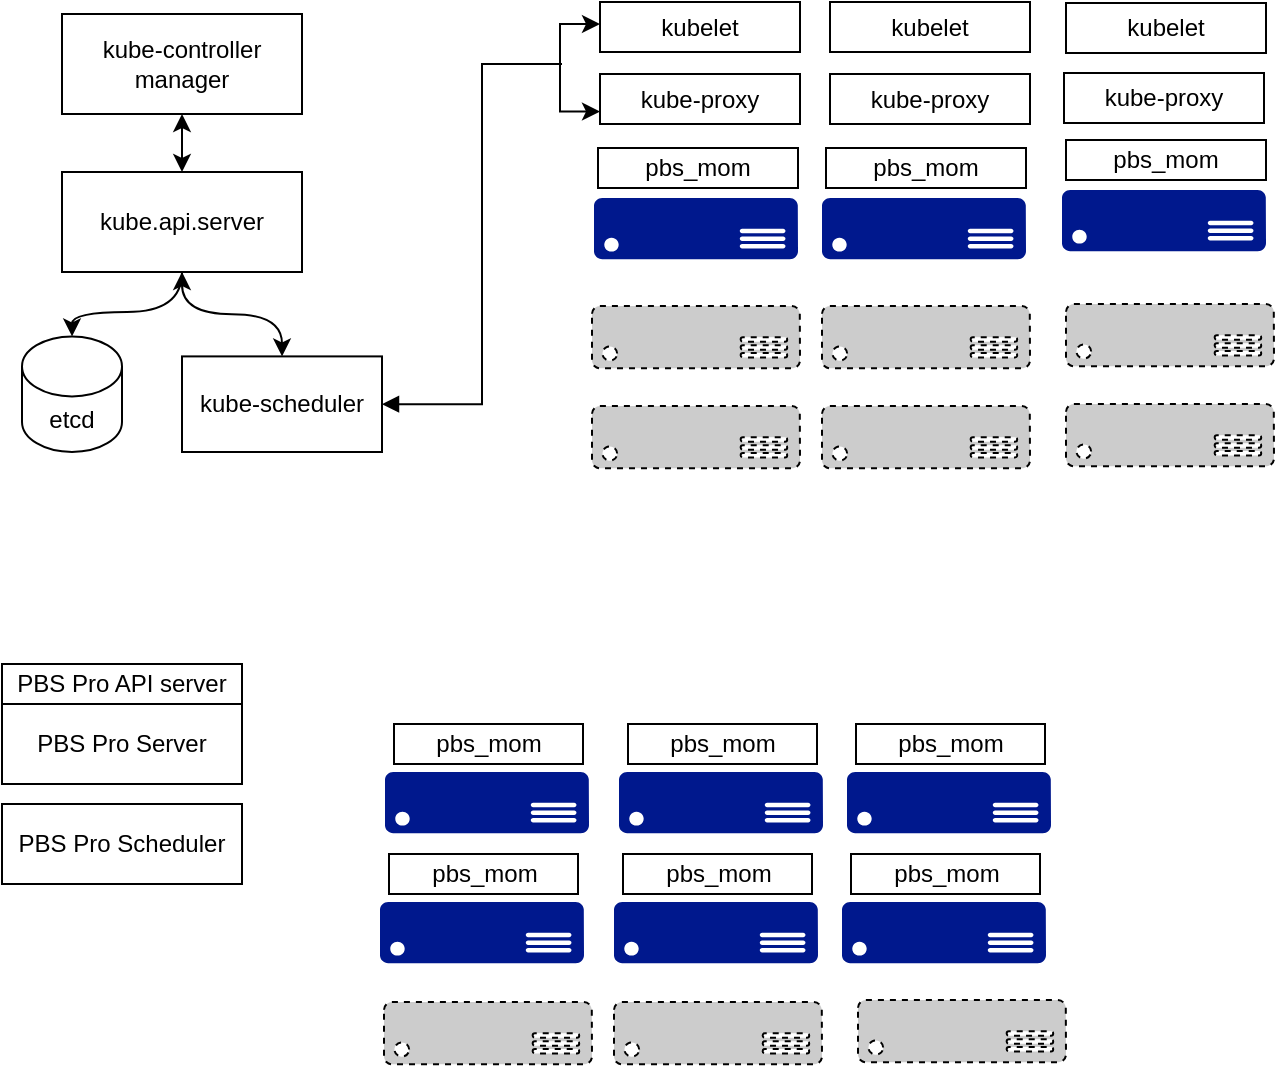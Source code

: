 <mxfile version="20.0.3" type="github">
  <diagram id="GDaDlvehyk0IUpQhXFB_" name="Page-1">
    <mxGraphModel dx="1226" dy="1064" grid="1" gridSize="10" guides="1" tooltips="1" connect="1" arrows="1" fold="1" page="1" pageScale="1" pageWidth="850" pageHeight="1100" math="0" shadow="0">
      <root>
        <mxCell id="0" />
        <mxCell id="1" parent="0" />
        <mxCell id="qs7_fkmbpAEoLOePlhtD-6" style="edgeStyle=orthogonalEdgeStyle;rounded=0;orthogonalLoop=1;jettySize=auto;html=1;exitX=0.5;exitY=1;exitDx=0;exitDy=0;entryX=0.5;entryY=0;entryDx=0;entryDy=0;entryPerimeter=0;curved=1;" edge="1" parent="1" source="qs7_fkmbpAEoLOePlhtD-1" target="qs7_fkmbpAEoLOePlhtD-4">
          <mxGeometry relative="1" as="geometry" />
        </mxCell>
        <mxCell id="qs7_fkmbpAEoLOePlhtD-39" style="edgeStyle=orthogonalEdgeStyle;curved=1;rounded=0;orthogonalLoop=1;jettySize=auto;html=1;exitX=0.5;exitY=0;exitDx=0;exitDy=0;entryX=0.5;entryY=1;entryDx=0;entryDy=0;startArrow=classic;startFill=1;elbow=vertical;" edge="1" parent="1" source="qs7_fkmbpAEoLOePlhtD-1" target="qs7_fkmbpAEoLOePlhtD-3">
          <mxGeometry relative="1" as="geometry" />
        </mxCell>
        <mxCell id="qs7_fkmbpAEoLOePlhtD-1" value="kube.api.server" style="rounded=0;whiteSpace=wrap;html=1;" vertex="1" parent="1">
          <mxGeometry x="160" y="464" width="120" height="50" as="geometry" />
        </mxCell>
        <mxCell id="qs7_fkmbpAEoLOePlhtD-7" style="edgeStyle=orthogonalEdgeStyle;rounded=0;orthogonalLoop=1;jettySize=auto;html=1;exitX=0.5;exitY=0;exitDx=0;exitDy=0;startArrow=classic;startFill=1;elbow=vertical;curved=1;entryX=0.5;entryY=1;entryDx=0;entryDy=0;" edge="1" parent="1" source="qs7_fkmbpAEoLOePlhtD-2" target="qs7_fkmbpAEoLOePlhtD-1">
          <mxGeometry relative="1" as="geometry">
            <mxPoint x="230" y="544" as="targetPoint" />
          </mxGeometry>
        </mxCell>
        <mxCell id="qs7_fkmbpAEoLOePlhtD-45" style="edgeStyle=orthogonalEdgeStyle;rounded=0;orthogonalLoop=1;jettySize=auto;html=1;startArrow=block;startFill=1;elbow=vertical;endArrow=none;endFill=0;" edge="1" parent="1" source="qs7_fkmbpAEoLOePlhtD-2">
          <mxGeometry relative="1" as="geometry">
            <mxPoint x="410" y="410" as="targetPoint" />
            <Array as="points">
              <mxPoint x="370" y="580" />
              <mxPoint x="370" y="410" />
            </Array>
          </mxGeometry>
        </mxCell>
        <mxCell id="qs7_fkmbpAEoLOePlhtD-2" value="kube-scheduler" style="rounded=0;whiteSpace=wrap;html=1;" vertex="1" parent="1">
          <mxGeometry x="220" y="556.2" width="100" height="47.8" as="geometry" />
        </mxCell>
        <mxCell id="qs7_fkmbpAEoLOePlhtD-3" value="kube-controller manager" style="rounded=0;whiteSpace=wrap;html=1;" vertex="1" parent="1">
          <mxGeometry x="160" y="385" width="120" height="50" as="geometry" />
        </mxCell>
        <mxCell id="qs7_fkmbpAEoLOePlhtD-4" value="etcd" style="shape=cylinder3;whiteSpace=wrap;html=1;boundedLbl=1;backgroundOutline=1;size=15;" vertex="1" parent="1">
          <mxGeometry x="140" y="546.2" width="50" height="57.8" as="geometry" />
        </mxCell>
        <mxCell id="qs7_fkmbpAEoLOePlhtD-10" value="" style="sketch=0;aspect=fixed;pointerEvents=1;shadow=0;dashed=0;html=1;strokeColor=none;labelPosition=center;verticalLabelPosition=bottom;verticalAlign=top;align=center;fillColor=#00188D;shape=mxgraph.azure.server" vertex="1" parent="1">
          <mxGeometry x="426" y="477" width="102" height="30.6" as="geometry" />
        </mxCell>
        <mxCell id="qs7_fkmbpAEoLOePlhtD-11" value="" style="sketch=0;aspect=fixed;pointerEvents=1;shadow=0;dashed=1;html=1;strokeColor=#000000;labelPosition=center;verticalLabelPosition=bottom;verticalAlign=top;align=center;fillColor=#CCCCCC;shape=mxgraph.azure.server;strokeWidth=1;" vertex="1" parent="1">
          <mxGeometry x="425" y="531" width="104" height="31.2" as="geometry" />
        </mxCell>
        <mxCell id="qs7_fkmbpAEoLOePlhtD-15" value="pbs_mom" style="rounded=0;whiteSpace=wrap;html=1;" vertex="1" parent="1">
          <mxGeometry x="428" y="452" width="100" height="20" as="geometry" />
        </mxCell>
        <mxCell id="qs7_fkmbpAEoLOePlhtD-16" value="kube-proxy" style="rounded=0;whiteSpace=wrap;html=1;" vertex="1" parent="1">
          <mxGeometry x="429" y="415" width="100" height="25" as="geometry" />
        </mxCell>
        <mxCell id="qs7_fkmbpAEoLOePlhtD-44" style="edgeStyle=orthogonalEdgeStyle;rounded=0;orthogonalLoop=1;jettySize=auto;html=1;entryX=0;entryY=0.75;entryDx=0;entryDy=0;startArrow=classic;startFill=1;elbow=vertical;" edge="1" parent="1" source="qs7_fkmbpAEoLOePlhtD-17" target="qs7_fkmbpAEoLOePlhtD-16">
          <mxGeometry relative="1" as="geometry">
            <Array as="points">
              <mxPoint x="409" y="390" />
              <mxPoint x="409" y="434" />
            </Array>
          </mxGeometry>
        </mxCell>
        <mxCell id="qs7_fkmbpAEoLOePlhtD-17" value="kubelet" style="rounded=0;whiteSpace=wrap;html=1;" vertex="1" parent="1">
          <mxGeometry x="429" y="379" width="100" height="25" as="geometry" />
        </mxCell>
        <mxCell id="qs7_fkmbpAEoLOePlhtD-26" value="" style="sketch=0;aspect=fixed;pointerEvents=1;shadow=0;dashed=0;html=1;strokeColor=none;labelPosition=center;verticalLabelPosition=bottom;verticalAlign=top;align=center;fillColor=#00188D;shape=mxgraph.azure.server" vertex="1" parent="1">
          <mxGeometry x="540" y="477" width="102" height="30.6" as="geometry" />
        </mxCell>
        <mxCell id="qs7_fkmbpAEoLOePlhtD-27" value="pbs_mom" style="rounded=0;whiteSpace=wrap;html=1;" vertex="1" parent="1">
          <mxGeometry x="542" y="452" width="100" height="20" as="geometry" />
        </mxCell>
        <mxCell id="qs7_fkmbpAEoLOePlhtD-30" value="" style="sketch=0;aspect=fixed;pointerEvents=1;shadow=0;dashed=0;html=1;strokeColor=none;labelPosition=center;verticalLabelPosition=bottom;verticalAlign=top;align=center;fillColor=#00188D;shape=mxgraph.azure.server" vertex="1" parent="1">
          <mxGeometry x="660" y="473" width="102" height="30.6" as="geometry" />
        </mxCell>
        <mxCell id="qs7_fkmbpAEoLOePlhtD-31" value="pbs_mom" style="rounded=0;whiteSpace=wrap;html=1;" vertex="1" parent="1">
          <mxGeometry x="662" y="448" width="100" height="20" as="geometry" />
        </mxCell>
        <mxCell id="qs7_fkmbpAEoLOePlhtD-34" value="" style="sketch=0;aspect=fixed;pointerEvents=1;shadow=0;dashed=1;html=1;strokeColor=#000000;labelPosition=center;verticalLabelPosition=bottom;verticalAlign=top;align=center;fillColor=#CCCCCC;shape=mxgraph.azure.server;strokeWidth=1;" vertex="1" parent="1">
          <mxGeometry x="540" y="531" width="104" height="31.2" as="geometry" />
        </mxCell>
        <mxCell id="qs7_fkmbpAEoLOePlhtD-35" value="" style="sketch=0;aspect=fixed;pointerEvents=1;shadow=0;dashed=1;html=1;strokeColor=#000000;labelPosition=center;verticalLabelPosition=bottom;verticalAlign=top;align=center;fillColor=#CCCCCC;shape=mxgraph.azure.server;strokeWidth=1;" vertex="1" parent="1">
          <mxGeometry x="662" y="530" width="104" height="31.2" as="geometry" />
        </mxCell>
        <mxCell id="qs7_fkmbpAEoLOePlhtD-36" value="" style="sketch=0;aspect=fixed;pointerEvents=1;shadow=0;dashed=1;html=1;strokeColor=#000000;labelPosition=center;verticalLabelPosition=bottom;verticalAlign=top;align=center;fillColor=#CCCCCC;shape=mxgraph.azure.server;strokeWidth=1;" vertex="1" parent="1">
          <mxGeometry x="425" y="581" width="104" height="31.2" as="geometry" />
        </mxCell>
        <mxCell id="qs7_fkmbpAEoLOePlhtD-37" value="" style="sketch=0;aspect=fixed;pointerEvents=1;shadow=0;dashed=1;html=1;strokeColor=#000000;labelPosition=center;verticalLabelPosition=bottom;verticalAlign=top;align=center;fillColor=#CCCCCC;shape=mxgraph.azure.server;strokeWidth=1;" vertex="1" parent="1">
          <mxGeometry x="540" y="581" width="104" height="31.2" as="geometry" />
        </mxCell>
        <mxCell id="qs7_fkmbpAEoLOePlhtD-38" value="" style="sketch=0;aspect=fixed;pointerEvents=1;shadow=0;dashed=1;html=1;strokeColor=#000000;labelPosition=center;verticalLabelPosition=bottom;verticalAlign=top;align=center;fillColor=#CCCCCC;shape=mxgraph.azure.server;strokeWidth=1;" vertex="1" parent="1">
          <mxGeometry x="662" y="580" width="104" height="31.2" as="geometry" />
        </mxCell>
        <mxCell id="qs7_fkmbpAEoLOePlhtD-46" value="kube-proxy" style="rounded=0;whiteSpace=wrap;html=1;" vertex="1" parent="1">
          <mxGeometry x="544" y="415" width="100" height="25" as="geometry" />
        </mxCell>
        <mxCell id="qs7_fkmbpAEoLOePlhtD-47" value="kubelet" style="rounded=0;whiteSpace=wrap;html=1;" vertex="1" parent="1">
          <mxGeometry x="544" y="379" width="100" height="25" as="geometry" />
        </mxCell>
        <mxCell id="qs7_fkmbpAEoLOePlhtD-48" value="kube-proxy" style="rounded=0;whiteSpace=wrap;html=1;" vertex="1" parent="1">
          <mxGeometry x="661" y="414.5" width="100" height="25" as="geometry" />
        </mxCell>
        <mxCell id="qs7_fkmbpAEoLOePlhtD-49" value="kubelet" style="rounded=0;whiteSpace=wrap;html=1;" vertex="1" parent="1">
          <mxGeometry x="662" y="379.5" width="100" height="25" as="geometry" />
        </mxCell>
        <mxCell id="qs7_fkmbpAEoLOePlhtD-50" value="PBS Pro Server" style="rounded=0;whiteSpace=wrap;html=1;shadow=0;sketch=0;strokeWidth=1;" vertex="1" parent="1">
          <mxGeometry x="130" y="730" width="120" height="40" as="geometry" />
        </mxCell>
        <mxCell id="qs7_fkmbpAEoLOePlhtD-51" value="PBS Pro API server" style="rounded=0;whiteSpace=wrap;html=1;shadow=0;sketch=0;strokeWidth=1;" vertex="1" parent="1">
          <mxGeometry x="130" y="710" width="120" height="20" as="geometry" />
        </mxCell>
        <mxCell id="qs7_fkmbpAEoLOePlhtD-52" value="PBS Pro Scheduler" style="rounded=0;whiteSpace=wrap;html=1;shadow=0;sketch=0;strokeWidth=1;" vertex="1" parent="1">
          <mxGeometry x="130" y="780" width="120" height="40" as="geometry" />
        </mxCell>
        <mxCell id="qs7_fkmbpAEoLOePlhtD-62" value="" style="sketch=0;aspect=fixed;pointerEvents=1;shadow=0;dashed=1;html=1;strokeColor=#000000;labelPosition=center;verticalLabelPosition=bottom;verticalAlign=top;align=center;fillColor=#CCCCCC;shape=mxgraph.azure.server;strokeWidth=1;" vertex="1" parent="1">
          <mxGeometry x="321" y="879" width="104" height="31.2" as="geometry" />
        </mxCell>
        <mxCell id="qs7_fkmbpAEoLOePlhtD-63" value="" style="sketch=0;aspect=fixed;pointerEvents=1;shadow=0;dashed=1;html=1;strokeColor=#000000;labelPosition=center;verticalLabelPosition=bottom;verticalAlign=top;align=center;fillColor=#CCCCCC;shape=mxgraph.azure.server;strokeWidth=1;" vertex="1" parent="1">
          <mxGeometry x="436" y="879" width="104" height="31.2" as="geometry" />
        </mxCell>
        <mxCell id="qs7_fkmbpAEoLOePlhtD-64" value="" style="sketch=0;aspect=fixed;pointerEvents=1;shadow=0;dashed=1;html=1;strokeColor=#000000;labelPosition=center;verticalLabelPosition=bottom;verticalAlign=top;align=center;fillColor=#CCCCCC;shape=mxgraph.azure.server;strokeWidth=1;" vertex="1" parent="1">
          <mxGeometry x="558" y="878" width="104" height="31.2" as="geometry" />
        </mxCell>
        <mxCell id="qs7_fkmbpAEoLOePlhtD-65" value="" style="sketch=0;aspect=fixed;pointerEvents=1;shadow=0;dashed=0;html=1;strokeColor=none;labelPosition=center;verticalLabelPosition=bottom;verticalAlign=top;align=center;fillColor=#00188D;shape=mxgraph.azure.server" vertex="1" parent="1">
          <mxGeometry x="319" y="829" width="102" height="30.6" as="geometry" />
        </mxCell>
        <mxCell id="qs7_fkmbpAEoLOePlhtD-66" value="pbs_mom" style="rounded=0;whiteSpace=wrap;html=1;" vertex="1" parent="1">
          <mxGeometry x="323.5" y="805" width="94.5" height="20" as="geometry" />
        </mxCell>
        <mxCell id="qs7_fkmbpAEoLOePlhtD-72" value="" style="sketch=0;aspect=fixed;pointerEvents=1;shadow=0;dashed=0;html=1;strokeColor=none;labelPosition=center;verticalLabelPosition=bottom;verticalAlign=top;align=center;fillColor=#00188D;shape=mxgraph.azure.server" vertex="1" parent="1">
          <mxGeometry x="436" y="829" width="102" height="30.6" as="geometry" />
        </mxCell>
        <mxCell id="qs7_fkmbpAEoLOePlhtD-73" value="pbs_mom" style="rounded=0;whiteSpace=wrap;html=1;" vertex="1" parent="1">
          <mxGeometry x="440.5" y="805" width="94.5" height="20" as="geometry" />
        </mxCell>
        <mxCell id="qs7_fkmbpAEoLOePlhtD-74" value="" style="sketch=0;aspect=fixed;pointerEvents=1;shadow=0;dashed=0;html=1;strokeColor=none;labelPosition=center;verticalLabelPosition=bottom;verticalAlign=top;align=center;fillColor=#00188D;shape=mxgraph.azure.server" vertex="1" parent="1">
          <mxGeometry x="550" y="829" width="102" height="30.6" as="geometry" />
        </mxCell>
        <mxCell id="qs7_fkmbpAEoLOePlhtD-75" value="pbs_mom" style="rounded=0;whiteSpace=wrap;html=1;" vertex="1" parent="1">
          <mxGeometry x="554.5" y="805" width="94.5" height="20" as="geometry" />
        </mxCell>
        <mxCell id="qs7_fkmbpAEoLOePlhtD-76" value="" style="sketch=0;aspect=fixed;pointerEvents=1;shadow=0;dashed=0;html=1;strokeColor=none;labelPosition=center;verticalLabelPosition=bottom;verticalAlign=top;align=center;fillColor=#00188D;shape=mxgraph.azure.server" vertex="1" parent="1">
          <mxGeometry x="321.5" y="764" width="102" height="30.6" as="geometry" />
        </mxCell>
        <mxCell id="qs7_fkmbpAEoLOePlhtD-77" value="pbs_mom" style="rounded=0;whiteSpace=wrap;html=1;" vertex="1" parent="1">
          <mxGeometry x="326" y="740" width="94.5" height="20" as="geometry" />
        </mxCell>
        <mxCell id="qs7_fkmbpAEoLOePlhtD-78" value="" style="sketch=0;aspect=fixed;pointerEvents=1;shadow=0;dashed=0;html=1;strokeColor=none;labelPosition=center;verticalLabelPosition=bottom;verticalAlign=top;align=center;fillColor=#00188D;shape=mxgraph.azure.server" vertex="1" parent="1">
          <mxGeometry x="438.5" y="764" width="102" height="30.6" as="geometry" />
        </mxCell>
        <mxCell id="qs7_fkmbpAEoLOePlhtD-79" value="pbs_mom" style="rounded=0;whiteSpace=wrap;html=1;" vertex="1" parent="1">
          <mxGeometry x="443" y="740" width="94.5" height="20" as="geometry" />
        </mxCell>
        <mxCell id="qs7_fkmbpAEoLOePlhtD-80" value="" style="sketch=0;aspect=fixed;pointerEvents=1;shadow=0;dashed=0;html=1;strokeColor=none;labelPosition=center;verticalLabelPosition=bottom;verticalAlign=top;align=center;fillColor=#00188D;shape=mxgraph.azure.server" vertex="1" parent="1">
          <mxGeometry x="552.5" y="764" width="102" height="30.6" as="geometry" />
        </mxCell>
        <mxCell id="qs7_fkmbpAEoLOePlhtD-81" value="pbs_mom" style="rounded=0;whiteSpace=wrap;html=1;" vertex="1" parent="1">
          <mxGeometry x="557" y="740" width="94.5" height="20" as="geometry" />
        </mxCell>
      </root>
    </mxGraphModel>
  </diagram>
</mxfile>
